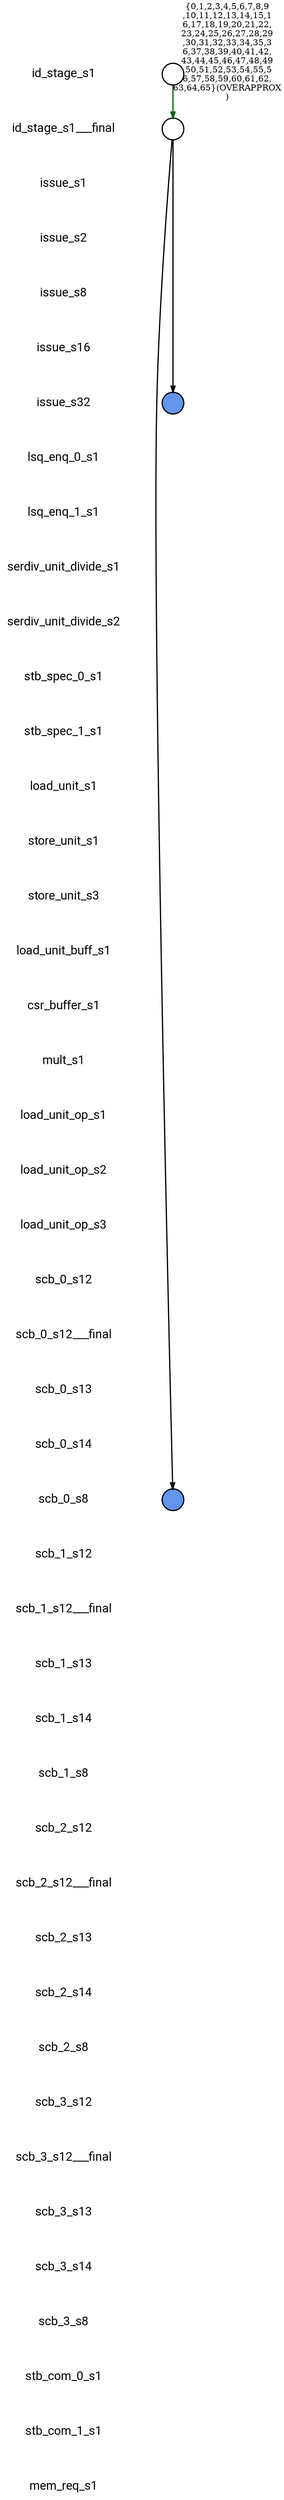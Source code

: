 
digraph G {
    edge [penwidth=2];
    node [ shape=box, fontsize=20, penwidth=2, fontname="roboto"];
    esep=0.5;
    layout=neato;
    overlap=scale;
    splines=true;

l_id_stage_s1 [label="id_stage_s1"; pos="0,-0!"; shape=none];

l_id_stage_s1___final [label="id_stage_s1___final"; pos="0,-1!"; shape=none];

l_issue_s1 [label="issue_s1"; pos="0,-2!"; shape=none];

l_issue_s2 [label="issue_s2"; pos="0,-3!"; shape=none];

l_issue_s8 [label="issue_s8"; pos="0,-4!"; shape=none];

l_issue_s16 [label="issue_s16"; pos="0,-5!"; shape=none];

l_issue_s32 [label="issue_s32"; pos="0,-6!"; shape=none];

l_lsq_enq_0_s1 [label="lsq_enq_0_s1"; pos="0,-7!"; shape=none];

l_lsq_enq_1_s1 [label="lsq_enq_1_s1"; pos="0,-8!"; shape=none];

l_serdiv_unit_divide_s1 [label="serdiv_unit_divide_s1"; pos="0,-9!"; shape=none];

l_serdiv_unit_divide_s2 [label="serdiv_unit_divide_s2"; pos="0,-10!"; shape=none];

l_stb_spec_0_s1 [label="stb_spec_0_s1"; pos="0,-11!"; shape=none];

l_stb_spec_1_s1 [label="stb_spec_1_s1"; pos="0,-12!"; shape=none];

l_load_unit_s1 [label="load_unit_s1"; pos="0,-13!"; shape=none];

l_store_unit_s1 [label="store_unit_s1"; pos="0,-14!"; shape=none];

l_store_unit_s3 [label="store_unit_s3"; pos="0,-15!"; shape=none];

l_load_unit_buff_s1 [label="load_unit_buff_s1"; pos="0,-16!"; shape=none];

l_csr_buffer_s1 [label="csr_buffer_s1"; pos="0,-17!"; shape=none];

l_mult_s1 [label="mult_s1"; pos="0,-18!"; shape=none];

l_load_unit_op_s1 [label="load_unit_op_s1"; pos="0,-19!"; shape=none];

l_load_unit_op_s2 [label="load_unit_op_s2"; pos="0,-20!"; shape=none];

l_load_unit_op_s3 [label="load_unit_op_s3"; pos="0,-21!"; shape=none];

l_scb_0_s12 [label="scb_0_s12"; pos="0,-22!"; shape=none];

l_scb_0_s12___final [label="scb_0_s12___final"; pos="0,-23!"; shape=none];

l_scb_0_s13 [label="scb_0_s13"; pos="0,-24!"; shape=none];

l_scb_0_s14 [label="scb_0_s14"; pos="0,-25!"; shape=none];

l_scb_0_s8 [label="scb_0_s8"; pos="0,-26!"; shape=none];

l_scb_1_s12 [label="scb_1_s12"; pos="0,-27!"; shape=none];

l_scb_1_s12___final [label="scb_1_s12___final"; pos="0,-28!"; shape=none];

l_scb_1_s13 [label="scb_1_s13"; pos="0,-29!"; shape=none];

l_scb_1_s14 [label="scb_1_s14"; pos="0,-30!"; shape=none];

l_scb_1_s8 [label="scb_1_s8"; pos="0,-31!"; shape=none];

l_scb_2_s12 [label="scb_2_s12"; pos="0,-32!"; shape=none];

l_scb_2_s12___final [label="scb_2_s12___final"; pos="0,-33!"; shape=none];

l_scb_2_s13 [label="scb_2_s13"; pos="0,-34!"; shape=none];

l_scb_2_s14 [label="scb_2_s14"; pos="0,-35!"; shape=none];

l_scb_2_s8 [label="scb_2_s8"; pos="0,-36!"; shape=none];

l_scb_3_s12 [label="scb_3_s12"; pos="0,-37!"; shape=none];

l_scb_3_s12___final [label="scb_3_s12___final"; pos="0,-38!"; shape=none];

l_scb_3_s13 [label="scb_3_s13"; pos="0,-39!"; shape=none];

l_scb_3_s14 [label="scb_3_s14"; pos="0,-40!"; shape=none];

l_scb_3_s8 [label="scb_3_s8"; pos="0,-41!"; shape=none];

l_stb_com_0_s1 [label="stb_com_0_s1"; pos="0,-42!"; shape=none];

l_stb_com_1_s1 [label="stb_com_1_s1"; pos="0,-43!"; shape=none];

l_mem_req_s1 [label="mem_req_s1"; pos="0,-44!"; shape=none];

n_id_stage_s1 [label=""; pos="2,-0!"; shape=circle ]; 


n_issue_s32 [style=filled, color=black, fillcolor="#6495ED", label=""; pos="2,-6!"; shape=circle ]; 


n_scb_0_s8 [style=filled, color=black, fillcolor="#6495ED", label=""; pos="2,-26!"; shape=circle ]; 


n_id_stage_s1___final [label=""; pos="2,-1!"; shape=circle ]; 


n_id_stage_s1 -> n_id_stage_s1___final [color="#006400", label="{0,1,2,3,4,5,6,7,8,9
,10,11,12,13,14,15,1
6,17,18,19,20,21,22,
23,24,25,26,27,28,29
,30,31,32,33,34,35,3
6,37,38,39,40,41,42,
43,44,45,46,47,48,49
,50,51,52,53,54,55,5
6,57,58,59,60,61,62,
63,64,65}(OVERAPPROX
)"];

n_id_stage_s1___final -> n_scb_0_s8 [color="black"];

n_id_stage_s1___final -> n_issue_s32 [color="black"];
}